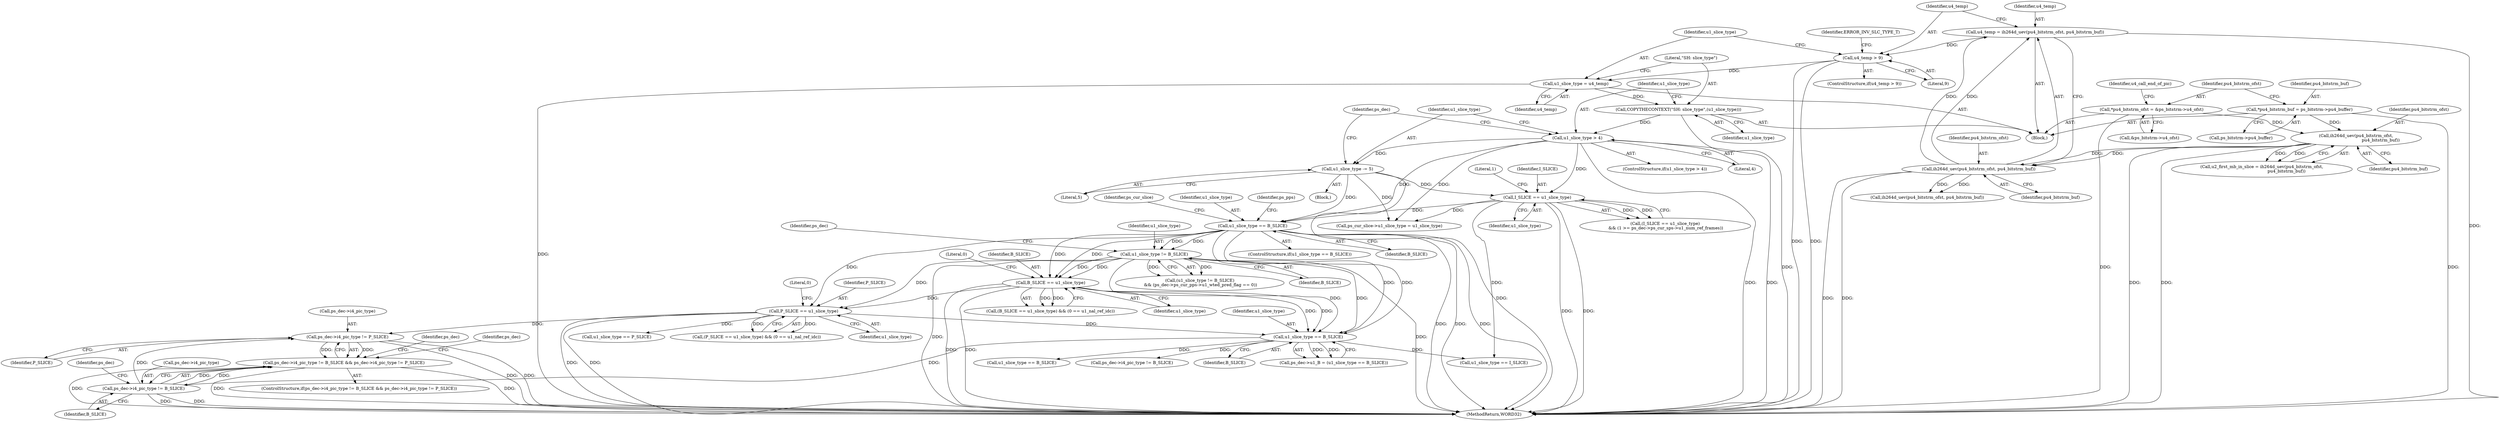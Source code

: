 digraph "0_Android_6c327afb263837bc90760c55c6605b26161a4eb9_0@pointer" {
"1002431" [label="(Call,ps_dec->i4_pic_type != P_SLICE)"];
"1002426" [label="(Call,ps_dec->i4_pic_type != B_SLICE)"];
"1002279" [label="(Call,u1_slice_type == B_SLICE)"];
"1001524" [label="(Call,u1_slice_type == B_SLICE)"];
"1000285" [label="(Call,u1_slice_type > 4)"];
"1000281" [label="(Call,COPYTHECONTEXT(\"SH: slice_type\",(u1_slice_type)))"];
"1000278" [label="(Call,u1_slice_type = u4_temp)"];
"1000273" [label="(Call,u4_temp > 9)"];
"1000267" [label="(Call,u4_temp = ih264d_uev(pu4_bitstrm_ofst, pu4_bitstrm_buf))"];
"1000269" [label="(Call,ih264d_uev(pu4_bitstrm_ofst, pu4_bitstrm_buf))"];
"1000229" [label="(Call,ih264d_uev(pu4_bitstrm_ofst,\n                                     pu4_bitstrm_buf))"];
"1000201" [label="(Call,*pu4_bitstrm_ofst = &ps_bitstrm->u4_ofst)"];
"1000195" [label="(Call,*pu4_bitstrm_buf = ps_bitstrm->pu4_buffer)"];
"1000329" [label="(Call,I_SLICE == u1_slice_type)"];
"1000289" [label="(Call,u1_slice_type -= 5)"];
"1001821" [label="(Call,B_SLICE == u1_slice_type)"];
"1001745" [label="(Call,u1_slice_type != B_SLICE)"];
"1001836" [label="(Call,P_SLICE == u1_slice_type)"];
"1002425" [label="(Call,ps_dec->i4_pic_type != B_SLICE && ps_dec->i4_pic_type != P_SLICE)"];
"1002443" [label="(Call,u1_slice_type == P_SLICE)"];
"1000284" [label="(ControlStructure,if(u1_slice_type > 4))"];
"1001825" [label="(Literal,0)"];
"1001836" [label="(Call,P_SLICE == u1_slice_type)"];
"1001840" [label="(Literal,0)"];
"1001837" [label="(Identifier,P_SLICE)"];
"1002433" [label="(Identifier,ps_dec)"];
"1002435" [label="(Identifier,P_SLICE)"];
"1002606" [label="(MethodReturn,WORD32)"];
"1001744" [label="(Call,(u1_slice_type != B_SLICE)\n && (ps_dec->ps_cur_pps->u1_wted_pred_flag == 0))"];
"1000278" [label="(Call,u1_slice_type = u4_temp)"];
"1002281" [label="(Identifier,B_SLICE)"];
"1000285" [label="(Call,u1_slice_type > 4)"];
"1002424" [label="(ControlStructure,if(ps_dec->i4_pic_type != B_SLICE && ps_dec->i4_pic_type != P_SLICE))"];
"1000227" [label="(Call,u2_first_mb_in_slice = ih264d_uev(pu4_bitstrm_ofst,\n                                     pu4_bitstrm_buf))"];
"1000270" [label="(Identifier,pu4_bitstrm_ofst)"];
"1000400" [label="(Call,ih264d_uev(pu4_bitstrm_ofst, pu4_bitstrm_buf))"];
"1000202" [label="(Identifier,pu4_bitstrm_ofst)"];
"1000328" [label="(Call,(I_SLICE == u1_slice_type)\n && (1 >= ps_dec->ps_cur_sps->u1_num_ref_frames))"];
"1000291" [label="(Literal,5)"];
"1002438" [label="(Identifier,ps_dec)"];
"1000289" [label="(Call,u1_slice_type -= 5)"];
"1000267" [label="(Call,u4_temp = ih264d_uev(pu4_bitstrm_ofst, pu4_bitstrm_buf))"];
"1002431" [label="(Call,ps_dec->i4_pic_type != P_SLICE)"];
"1002426" [label="(Call,ps_dec->i4_pic_type != B_SLICE)"];
"1002280" [label="(Identifier,u1_slice_type)"];
"1000277" [label="(Identifier,ERROR_INV_SLC_TYPE_T)"];
"1002508" [label="(Identifier,ps_dec)"];
"1001524" [label="(Call,u1_slice_type == B_SLICE)"];
"1000333" [label="(Literal,1)"];
"1001747" [label="(Identifier,B_SLICE)"];
"1002430" [label="(Identifier,B_SLICE)"];
"1001835" [label="(Call,(P_SLICE == u1_slice_type) && (0 == u1_nal_ref_idc))"];
"1001530" [label="(Identifier,ps_cur_slice)"];
"1000283" [label="(Identifier,u1_slice_type)"];
"1001523" [label="(ControlStructure,if(u1_slice_type == B_SLICE))"];
"1000329" [label="(Call,I_SLICE == u1_slice_type)"];
"1000331" [label="(Identifier,u1_slice_type)"];
"1000230" [label="(Identifier,pu4_bitstrm_ofst)"];
"1000290" [label="(Identifier,u1_slice_type)"];
"1000196" [label="(Identifier,pu4_bitstrm_buf)"];
"1002408" [label="(Call,u1_slice_type == I_SLICE)"];
"1002279" [label="(Call,u1_slice_type == B_SLICE)"];
"1000195" [label="(Call,*pu4_bitstrm_buf = ps_bitstrm->pu4_buffer)"];
"1001474" [label="(Call,ps_cur_slice->u1_slice_type = u1_slice_type)"];
"1000218" [label="(Identifier,u4_call_end_of_pic)"];
"1000279" [label="(Identifier,u1_slice_type)"];
"1000280" [label="(Identifier,u4_temp)"];
"1001745" [label="(Call,u1_slice_type != B_SLICE)"];
"1001746" [label="(Identifier,u1_slice_type)"];
"1000330" [label="(Identifier,I_SLICE)"];
"1000281" [label="(Call,COPYTHECONTEXT(\"SH: slice_type\",(u1_slice_type)))"];
"1001838" [label="(Identifier,u1_slice_type)"];
"1000231" [label="(Identifier,pu4_bitstrm_buf)"];
"1000288" [label="(Block,)"];
"1001525" [label="(Identifier,u1_slice_type)"];
"1000282" [label="(Literal,\"SH: slice_type\")"];
"1000268" [label="(Identifier,u4_temp)"];
"1000274" [label="(Identifier,u4_temp)"];
"1000197" [label="(Call,ps_bitstrm->pu4_buffer)"];
"1000275" [label="(Literal,9)"];
"1002427" [label="(Call,ps_dec->i4_pic_type)"];
"1000229" [label="(Call,ih264d_uev(pu4_bitstrm_ofst,\n                                     pu4_bitstrm_buf))"];
"1002275" [label="(Call,ps_dec->u1_B = (u1_slice_type == B_SLICE))"];
"1000273" [label="(Call,u4_temp > 9)"];
"1000203" [label="(Call,&ps_bitstrm->u4_ofst)"];
"1000286" [label="(Identifier,u1_slice_type)"];
"1000201" [label="(Call,*pu4_bitstrm_ofst = &ps_bitstrm->u4_ofst)"];
"1002425" [label="(Call,ps_dec->i4_pic_type != B_SLICE && ps_dec->i4_pic_type != P_SLICE)"];
"1002477" [label="(Call,u1_slice_type == B_SLICE)"];
"1000272" [label="(ControlStructure,if(u4_temp > 9))"];
"1002432" [label="(Call,ps_dec->i4_pic_type)"];
"1000271" [label="(Identifier,pu4_bitstrm_buf)"];
"1000269" [label="(Call,ih264d_uev(pu4_bitstrm_ofst, pu4_bitstrm_buf))"];
"1001751" [label="(Identifier,ps_dec)"];
"1000287" [label="(Literal,4)"];
"1000158" [label="(Block,)"];
"1000298" [label="(Identifier,ps_dec)"];
"1002465" [label="(Call,ps_dec->i4_pic_type != B_SLICE)"];
"1001820" [label="(Call,(B_SLICE == u1_slice_type) && (0 == u1_nal_ref_idc))"];
"1001576" [label="(Identifier,ps_pps)"];
"1001822" [label="(Identifier,B_SLICE)"];
"1001823" [label="(Identifier,u1_slice_type)"];
"1001526" [label="(Identifier,B_SLICE)"];
"1001821" [label="(Call,B_SLICE == u1_slice_type)"];
"1002431" -> "1002425"  [label="AST: "];
"1002431" -> "1002435"  [label="CFG: "];
"1002432" -> "1002431"  [label="AST: "];
"1002435" -> "1002431"  [label="AST: "];
"1002425" -> "1002431"  [label="CFG: "];
"1002431" -> "1002606"  [label="DDG: "];
"1002431" -> "1002606"  [label="DDG: "];
"1002431" -> "1002425"  [label="DDG: "];
"1002431" -> "1002425"  [label="DDG: "];
"1002426" -> "1002431"  [label="DDG: "];
"1001836" -> "1002431"  [label="DDG: "];
"1002426" -> "1002425"  [label="AST: "];
"1002426" -> "1002430"  [label="CFG: "];
"1002427" -> "1002426"  [label="AST: "];
"1002430" -> "1002426"  [label="AST: "];
"1002433" -> "1002426"  [label="CFG: "];
"1002425" -> "1002426"  [label="CFG: "];
"1002426" -> "1002606"  [label="DDG: "];
"1002426" -> "1002606"  [label="DDG: "];
"1002426" -> "1002425"  [label="DDG: "];
"1002426" -> "1002425"  [label="DDG: "];
"1002279" -> "1002426"  [label="DDG: "];
"1002279" -> "1002275"  [label="AST: "];
"1002279" -> "1002281"  [label="CFG: "];
"1002280" -> "1002279"  [label="AST: "];
"1002281" -> "1002279"  [label="AST: "];
"1002275" -> "1002279"  [label="CFG: "];
"1002279" -> "1002275"  [label="DDG: "];
"1002279" -> "1002275"  [label="DDG: "];
"1001524" -> "1002279"  [label="DDG: "];
"1001524" -> "1002279"  [label="DDG: "];
"1001821" -> "1002279"  [label="DDG: "];
"1001821" -> "1002279"  [label="DDG: "];
"1001745" -> "1002279"  [label="DDG: "];
"1001745" -> "1002279"  [label="DDG: "];
"1001836" -> "1002279"  [label="DDG: "];
"1002279" -> "1002408"  [label="DDG: "];
"1002279" -> "1002465"  [label="DDG: "];
"1002279" -> "1002477"  [label="DDG: "];
"1001524" -> "1001523"  [label="AST: "];
"1001524" -> "1001526"  [label="CFG: "];
"1001525" -> "1001524"  [label="AST: "];
"1001526" -> "1001524"  [label="AST: "];
"1001530" -> "1001524"  [label="CFG: "];
"1001576" -> "1001524"  [label="CFG: "];
"1001524" -> "1002606"  [label="DDG: "];
"1001524" -> "1002606"  [label="DDG: "];
"1001524" -> "1002606"  [label="DDG: "];
"1000285" -> "1001524"  [label="DDG: "];
"1000329" -> "1001524"  [label="DDG: "];
"1000289" -> "1001524"  [label="DDG: "];
"1001524" -> "1001745"  [label="DDG: "];
"1001524" -> "1001745"  [label="DDG: "];
"1001524" -> "1001821"  [label="DDG: "];
"1001524" -> "1001821"  [label="DDG: "];
"1001524" -> "1001836"  [label="DDG: "];
"1000285" -> "1000284"  [label="AST: "];
"1000285" -> "1000287"  [label="CFG: "];
"1000286" -> "1000285"  [label="AST: "];
"1000287" -> "1000285"  [label="AST: "];
"1000290" -> "1000285"  [label="CFG: "];
"1000298" -> "1000285"  [label="CFG: "];
"1000285" -> "1002606"  [label="DDG: "];
"1000285" -> "1002606"  [label="DDG: "];
"1000281" -> "1000285"  [label="DDG: "];
"1000285" -> "1000289"  [label="DDG: "];
"1000285" -> "1000329"  [label="DDG: "];
"1000285" -> "1001474"  [label="DDG: "];
"1000281" -> "1000158"  [label="AST: "];
"1000281" -> "1000283"  [label="CFG: "];
"1000282" -> "1000281"  [label="AST: "];
"1000283" -> "1000281"  [label="AST: "];
"1000286" -> "1000281"  [label="CFG: "];
"1000281" -> "1002606"  [label="DDG: "];
"1000278" -> "1000281"  [label="DDG: "];
"1000278" -> "1000158"  [label="AST: "];
"1000278" -> "1000280"  [label="CFG: "];
"1000279" -> "1000278"  [label="AST: "];
"1000280" -> "1000278"  [label="AST: "];
"1000282" -> "1000278"  [label="CFG: "];
"1000278" -> "1002606"  [label="DDG: "];
"1000273" -> "1000278"  [label="DDG: "];
"1000273" -> "1000272"  [label="AST: "];
"1000273" -> "1000275"  [label="CFG: "];
"1000274" -> "1000273"  [label="AST: "];
"1000275" -> "1000273"  [label="AST: "];
"1000277" -> "1000273"  [label="CFG: "];
"1000279" -> "1000273"  [label="CFG: "];
"1000273" -> "1002606"  [label="DDG: "];
"1000273" -> "1002606"  [label="DDG: "];
"1000267" -> "1000273"  [label="DDG: "];
"1000267" -> "1000158"  [label="AST: "];
"1000267" -> "1000269"  [label="CFG: "];
"1000268" -> "1000267"  [label="AST: "];
"1000269" -> "1000267"  [label="AST: "];
"1000274" -> "1000267"  [label="CFG: "];
"1000267" -> "1002606"  [label="DDG: "];
"1000269" -> "1000267"  [label="DDG: "];
"1000269" -> "1000267"  [label="DDG: "];
"1000269" -> "1000271"  [label="CFG: "];
"1000270" -> "1000269"  [label="AST: "];
"1000271" -> "1000269"  [label="AST: "];
"1000269" -> "1002606"  [label="DDG: "];
"1000269" -> "1002606"  [label="DDG: "];
"1000229" -> "1000269"  [label="DDG: "];
"1000229" -> "1000269"  [label="DDG: "];
"1000269" -> "1000400"  [label="DDG: "];
"1000269" -> "1000400"  [label="DDG: "];
"1000229" -> "1000227"  [label="AST: "];
"1000229" -> "1000231"  [label="CFG: "];
"1000230" -> "1000229"  [label="AST: "];
"1000231" -> "1000229"  [label="AST: "];
"1000227" -> "1000229"  [label="CFG: "];
"1000229" -> "1002606"  [label="DDG: "];
"1000229" -> "1002606"  [label="DDG: "];
"1000229" -> "1000227"  [label="DDG: "];
"1000229" -> "1000227"  [label="DDG: "];
"1000201" -> "1000229"  [label="DDG: "];
"1000195" -> "1000229"  [label="DDG: "];
"1000201" -> "1000158"  [label="AST: "];
"1000201" -> "1000203"  [label="CFG: "];
"1000202" -> "1000201"  [label="AST: "];
"1000203" -> "1000201"  [label="AST: "];
"1000218" -> "1000201"  [label="CFG: "];
"1000201" -> "1002606"  [label="DDG: "];
"1000195" -> "1000158"  [label="AST: "];
"1000195" -> "1000197"  [label="CFG: "];
"1000196" -> "1000195"  [label="AST: "];
"1000197" -> "1000195"  [label="AST: "];
"1000202" -> "1000195"  [label="CFG: "];
"1000195" -> "1002606"  [label="DDG: "];
"1000329" -> "1000328"  [label="AST: "];
"1000329" -> "1000331"  [label="CFG: "];
"1000330" -> "1000329"  [label="AST: "];
"1000331" -> "1000329"  [label="AST: "];
"1000333" -> "1000329"  [label="CFG: "];
"1000328" -> "1000329"  [label="CFG: "];
"1000329" -> "1002606"  [label="DDG: "];
"1000329" -> "1002606"  [label="DDG: "];
"1000329" -> "1000328"  [label="DDG: "];
"1000329" -> "1000328"  [label="DDG: "];
"1000289" -> "1000329"  [label="DDG: "];
"1000329" -> "1001474"  [label="DDG: "];
"1000329" -> "1002408"  [label="DDG: "];
"1000289" -> "1000288"  [label="AST: "];
"1000289" -> "1000291"  [label="CFG: "];
"1000290" -> "1000289"  [label="AST: "];
"1000291" -> "1000289"  [label="AST: "];
"1000298" -> "1000289"  [label="CFG: "];
"1000289" -> "1002606"  [label="DDG: "];
"1000289" -> "1001474"  [label="DDG: "];
"1001821" -> "1001820"  [label="AST: "];
"1001821" -> "1001823"  [label="CFG: "];
"1001822" -> "1001821"  [label="AST: "];
"1001823" -> "1001821"  [label="AST: "];
"1001825" -> "1001821"  [label="CFG: "];
"1001820" -> "1001821"  [label="CFG: "];
"1001821" -> "1002606"  [label="DDG: "];
"1001821" -> "1002606"  [label="DDG: "];
"1001821" -> "1001820"  [label="DDG: "];
"1001821" -> "1001820"  [label="DDG: "];
"1001745" -> "1001821"  [label="DDG: "];
"1001745" -> "1001821"  [label="DDG: "];
"1001821" -> "1001836"  [label="DDG: "];
"1001745" -> "1001744"  [label="AST: "];
"1001745" -> "1001747"  [label="CFG: "];
"1001746" -> "1001745"  [label="AST: "];
"1001747" -> "1001745"  [label="AST: "];
"1001751" -> "1001745"  [label="CFG: "];
"1001744" -> "1001745"  [label="CFG: "];
"1001745" -> "1002606"  [label="DDG: "];
"1001745" -> "1002606"  [label="DDG: "];
"1001745" -> "1001744"  [label="DDG: "];
"1001745" -> "1001744"  [label="DDG: "];
"1001745" -> "1001836"  [label="DDG: "];
"1001836" -> "1001835"  [label="AST: "];
"1001836" -> "1001838"  [label="CFG: "];
"1001837" -> "1001836"  [label="AST: "];
"1001838" -> "1001836"  [label="AST: "];
"1001840" -> "1001836"  [label="CFG: "];
"1001835" -> "1001836"  [label="CFG: "];
"1001836" -> "1002606"  [label="DDG: "];
"1001836" -> "1002606"  [label="DDG: "];
"1001836" -> "1001835"  [label="DDG: "];
"1001836" -> "1001835"  [label="DDG: "];
"1001836" -> "1002443"  [label="DDG: "];
"1002425" -> "1002424"  [label="AST: "];
"1002438" -> "1002425"  [label="CFG: "];
"1002508" -> "1002425"  [label="CFG: "];
"1002425" -> "1002606"  [label="DDG: "];
"1002425" -> "1002606"  [label="DDG: "];
"1002425" -> "1002606"  [label="DDG: "];
}
